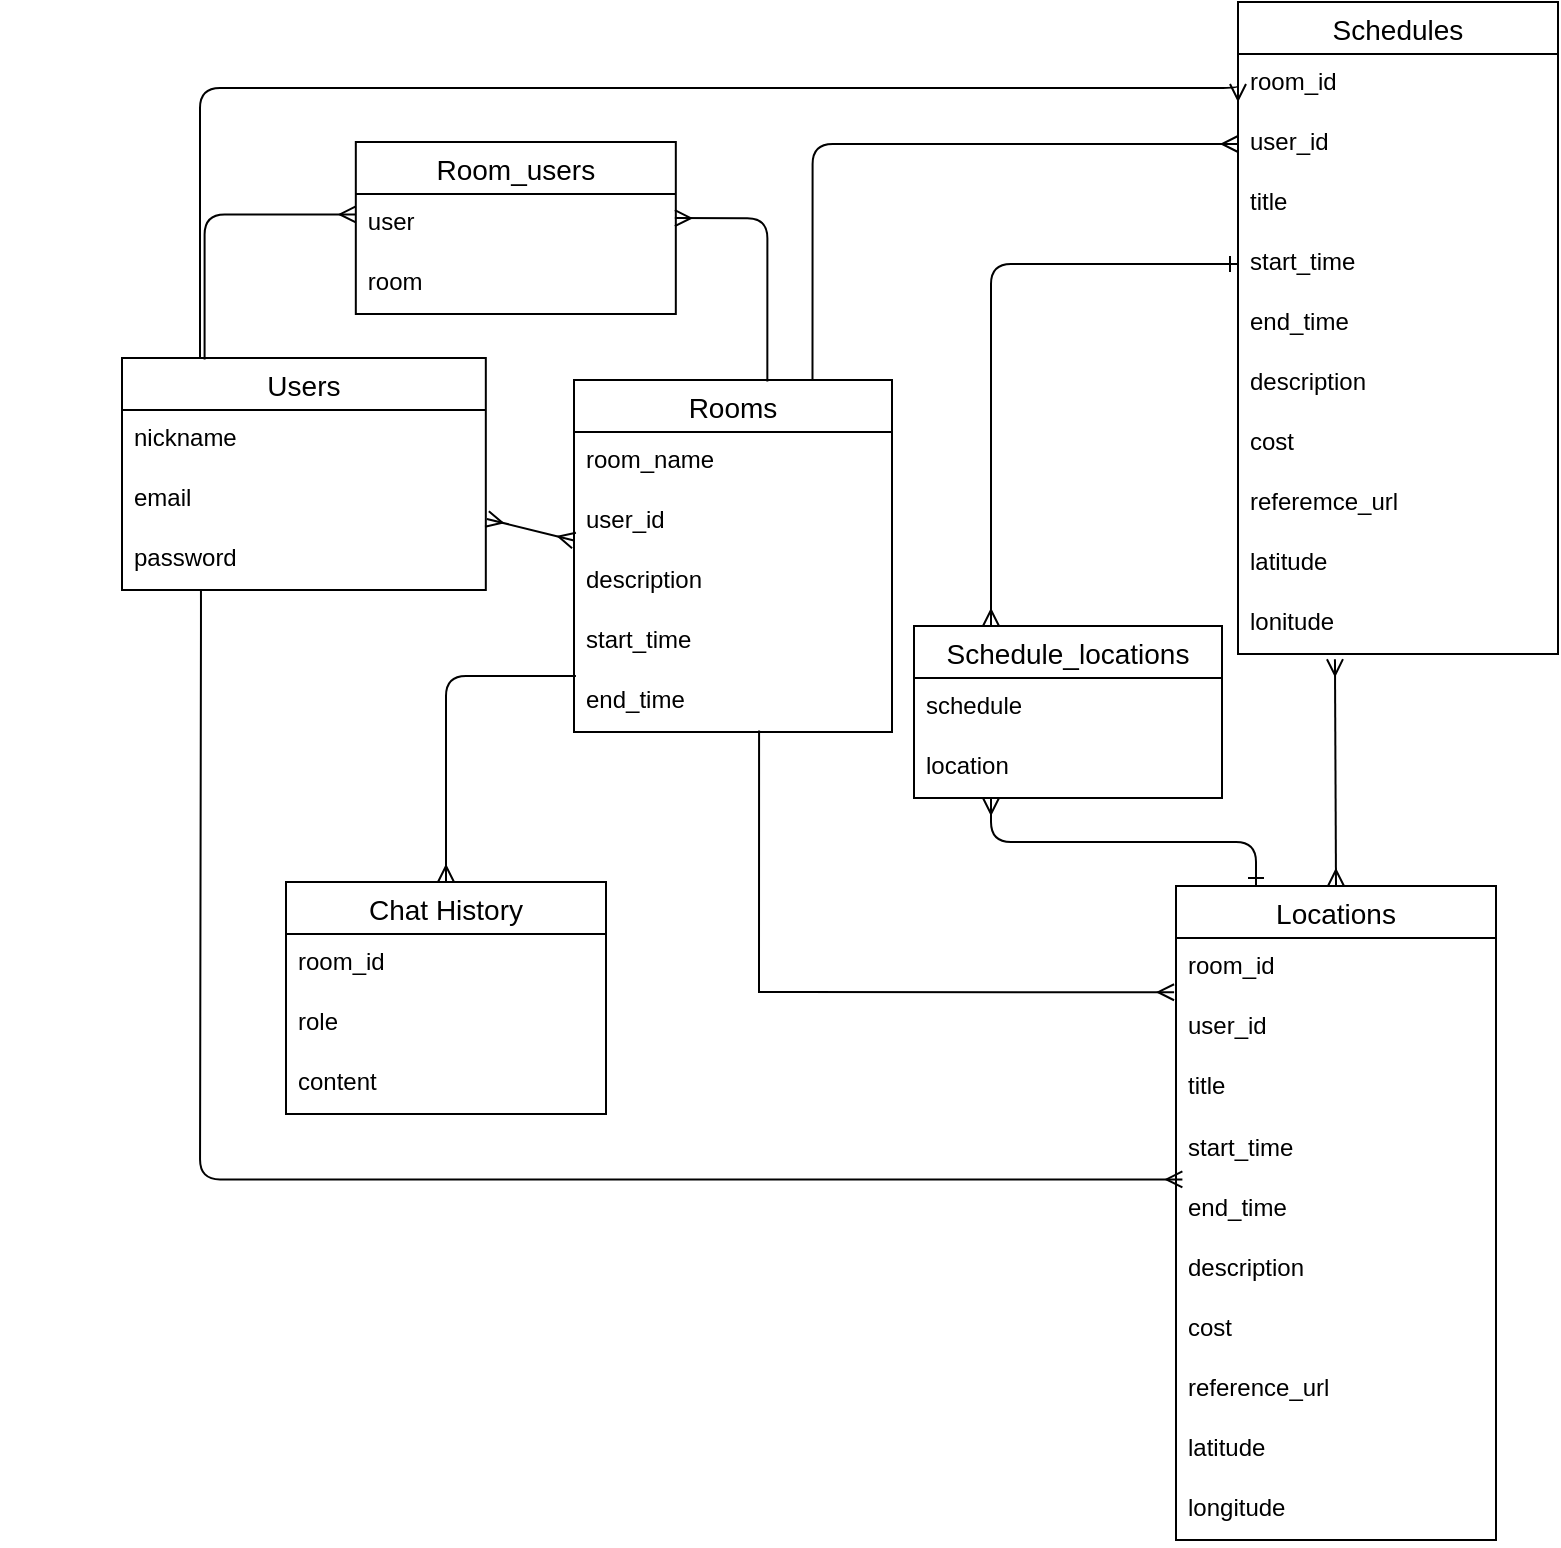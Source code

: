 <mxfile>
    <diagram id="gxglqSdYNfnd_qZukh7_" name="ページ1">
        <mxGraphModel dx="965" dy="1073" grid="0" gridSize="11" guides="0" tooltips="1" connect="1" arrows="1" fold="1" page="1" pageScale="1" pageWidth="1169" pageHeight="827" background="none" math="0" shadow="0">
            <root>
                <mxCell id="0"/>
                <mxCell id="1" parent="0"/>
                <mxCell id="137" style="edgeStyle=orthogonalEdgeStyle;html=1;exitX=0.25;exitY=0;exitDx=0;exitDy=0;entryX=0;entryY=0.5;entryDx=0;entryDy=0;endArrow=ERmany;endFill=0;" parent="1" source="16" target="26" edge="1">
                    <mxGeometry relative="1" as="geometry">
                        <Array as="points">
                            <mxPoint x="183" y="212"/>
                            <mxPoint x="183" y="60"/>
                        </Array>
                    </mxGeometry>
                </mxCell>
                <mxCell id="16" value="Users" style="swimlane;fontStyle=0;childLayout=stackLayout;horizontal=1;startSize=26;horizontalStack=0;resizeParent=1;resizeParentMax=0;resizeLast=0;collapsible=1;marginBottom=0;align=center;fontSize=14;" parent="1" vertex="1">
                    <mxGeometry x="144" y="195" width="181.91" height="116" as="geometry"/>
                </mxCell>
                <mxCell id="17" value="nickname&#10;" style="text;strokeColor=none;fillColor=none;spacingLeft=4;spacingRight=4;overflow=hidden;rotatable=0;points=[[0,0.5],[1,0.5]];portConstraint=eastwest;fontSize=12;" parent="16" vertex="1">
                    <mxGeometry y="26" width="181.91" height="30" as="geometry"/>
                </mxCell>
                <mxCell id="18" value="email" style="text;strokeColor=none;fillColor=none;spacingLeft=4;spacingRight=4;overflow=hidden;rotatable=0;points=[[0,0.5],[1,0.5]];portConstraint=eastwest;fontSize=12;" parent="16" vertex="1">
                    <mxGeometry y="56" width="181.91" height="30" as="geometry"/>
                </mxCell>
                <mxCell id="19" value="password" style="text;strokeColor=none;fillColor=none;spacingLeft=4;spacingRight=4;overflow=hidden;rotatable=0;points=[[0,0.5],[1,0.5]];portConstraint=eastwest;fontSize=12;" parent="16" vertex="1">
                    <mxGeometry y="86" width="181.91" height="30" as="geometry"/>
                </mxCell>
                <mxCell id="146" style="edgeStyle=orthogonalEdgeStyle;html=1;exitX=0.75;exitY=0;exitDx=0;exitDy=0;endArrow=ERmany;endFill=0;" parent="1" source="21" target="135" edge="1">
                    <mxGeometry relative="1" as="geometry"/>
                </mxCell>
                <mxCell id="21" value="Rooms" style="swimlane;fontStyle=0;childLayout=stackLayout;horizontal=1;startSize=26;horizontalStack=0;resizeParent=1;resizeParentMax=0;resizeLast=0;collapsible=1;marginBottom=0;align=center;fontSize=14;" parent="1" vertex="1">
                    <mxGeometry x="370" y="206" width="159" height="176" as="geometry"/>
                </mxCell>
                <mxCell id="22" value="room_name" style="text;strokeColor=none;fillColor=none;spacingLeft=4;spacingRight=4;overflow=hidden;rotatable=0;points=[[0,0.5],[1,0.5]];portConstraint=eastwest;fontSize=12;" parent="21" vertex="1">
                    <mxGeometry y="26" width="159" height="30" as="geometry"/>
                </mxCell>
                <mxCell id="23" value="user_id" style="text;strokeColor=none;fillColor=none;spacingLeft=4;spacingRight=4;overflow=hidden;rotatable=0;points=[[0,0.5],[1,0.5]];portConstraint=eastwest;fontSize=12;" parent="21" vertex="1">
                    <mxGeometry y="56" width="159" height="30" as="geometry"/>
                </mxCell>
                <mxCell id="24" value="description" style="text;strokeColor=none;fillColor=none;spacingLeft=4;spacingRight=4;overflow=hidden;rotatable=0;points=[[0,0.5],[1,0.5]];portConstraint=eastwest;fontSize=12;" parent="21" vertex="1">
                    <mxGeometry y="86" width="159" height="30" as="geometry"/>
                </mxCell>
                <mxCell id="127" value="start_time" style="text;strokeColor=none;fillColor=none;spacingLeft=4;spacingRight=4;overflow=hidden;rotatable=0;points=[[0,0.5],[1,0.5]];portConstraint=eastwest;fontSize=12;" parent="21" vertex="1">
                    <mxGeometry y="116" width="159" height="30" as="geometry"/>
                </mxCell>
                <mxCell id="128" value="end_time" style="text;strokeColor=none;fillColor=none;spacingLeft=4;spacingRight=4;overflow=hidden;rotatable=0;points=[[0,0.5],[1,0.5]];portConstraint=eastwest;fontSize=12;" parent="21" vertex="1">
                    <mxGeometry y="146" width="159" height="30" as="geometry"/>
                </mxCell>
                <mxCell id="102" style="edgeStyle=none;html=1;entryX=0.5;entryY=0;entryDx=0;entryDy=0;endArrow=ERmany;endFill=0;strokeColor=none;startArrow=ERmany;startFill=0;" parent="1" source="25" target="33" edge="1">
                    <mxGeometry relative="1" as="geometry"/>
                </mxCell>
                <mxCell id="25" value="Schedules" style="swimlane;fontStyle=0;childLayout=stackLayout;horizontal=1;startSize=26;horizontalStack=0;resizeParent=1;resizeParentMax=0;resizeLast=0;collapsible=1;marginBottom=0;align=center;fontSize=14;" parent="1" vertex="1">
                    <mxGeometry x="702" y="17" width="160" height="326" as="geometry"/>
                </mxCell>
                <mxCell id="26" value="room_id" style="text;strokeColor=none;fillColor=none;spacingLeft=4;spacingRight=4;overflow=hidden;rotatable=0;points=[[0,0.5],[1,0.5]];portConstraint=eastwest;fontSize=12;" parent="25" vertex="1">
                    <mxGeometry y="26" width="160" height="30" as="geometry"/>
                </mxCell>
                <mxCell id="135" value="user_id" style="text;strokeColor=none;fillColor=none;spacingLeft=4;spacingRight=4;overflow=hidden;rotatable=0;points=[[0,0.5],[1,0.5]];portConstraint=eastwest;fontSize=12;" parent="25" vertex="1">
                    <mxGeometry y="56" width="160" height="30" as="geometry"/>
                </mxCell>
                <mxCell id="27" value="title" style="text;strokeColor=none;fillColor=none;spacingLeft=4;spacingRight=4;overflow=hidden;rotatable=0;points=[[0,0.5],[1,0.5]];portConstraint=eastwest;fontSize=12;" parent="25" vertex="1">
                    <mxGeometry y="86" width="160" height="30" as="geometry"/>
                </mxCell>
                <mxCell id="32" value="start_time" style="text;strokeColor=none;fillColor=none;spacingLeft=4;spacingRight=4;overflow=hidden;rotatable=0;points=[[0,0.5],[1,0.5]];portConstraint=eastwest;fontSize=12;" parent="25" vertex="1">
                    <mxGeometry y="116" width="160" height="30" as="geometry"/>
                </mxCell>
                <mxCell id="30" value="end_time" style="text;strokeColor=none;fillColor=none;spacingLeft=4;spacingRight=4;overflow=hidden;rotatable=0;points=[[0,0.5],[1,0.5]];portConstraint=eastwest;fontSize=12;" parent="25" vertex="1">
                    <mxGeometry y="146" width="160" height="30" as="geometry"/>
                </mxCell>
                <mxCell id="28" value="description" style="text;strokeColor=none;fillColor=none;spacingLeft=4;spacingRight=4;overflow=hidden;rotatable=0;points=[[0,0.5],[1,0.5]];portConstraint=eastwest;fontSize=12;" parent="25" vertex="1">
                    <mxGeometry y="176" width="160" height="30" as="geometry"/>
                </mxCell>
                <mxCell id="131" value="cost" style="text;strokeColor=none;fillColor=none;spacingLeft=4;spacingRight=4;overflow=hidden;rotatable=0;points=[[0,0.5],[1,0.5]];portConstraint=eastwest;fontSize=12;" parent="25" vertex="1">
                    <mxGeometry y="206" width="160" height="30" as="geometry"/>
                </mxCell>
                <mxCell id="143" value="referemce_url" style="text;strokeColor=none;fillColor=none;spacingLeft=4;spacingRight=4;overflow=hidden;rotatable=0;points=[[0,0.5],[1,0.5]];portConstraint=eastwest;fontSize=12;" parent="25" vertex="1">
                    <mxGeometry y="236" width="160" height="30" as="geometry"/>
                </mxCell>
                <mxCell id="132" value="latitude" style="text;strokeColor=none;fillColor=none;spacingLeft=4;spacingRight=4;overflow=hidden;rotatable=0;points=[[0,0.5],[1,0.5]];portConstraint=eastwest;fontSize=12;" parent="25" vertex="1">
                    <mxGeometry y="266" width="160" height="30" as="geometry"/>
                </mxCell>
                <mxCell id="133" value="lonitude" style="text;strokeColor=none;fillColor=none;spacingLeft=4;spacingRight=4;overflow=hidden;rotatable=0;points=[[0,0.5],[1,0.5]];portConstraint=eastwest;fontSize=12;" parent="25" vertex="1">
                    <mxGeometry y="296" width="160" height="30" as="geometry"/>
                </mxCell>
                <mxCell id="33" value="Locations" style="swimlane;fontStyle=0;childLayout=stackLayout;horizontal=1;startSize=26;horizontalStack=0;resizeParent=1;resizeParentMax=0;resizeLast=0;collapsible=1;marginBottom=0;align=center;fontSize=14;" parent="1" vertex="1">
                    <mxGeometry x="671" y="459" width="160" height="327" as="geometry"/>
                </mxCell>
                <mxCell id="34" value="room_id" style="text;strokeColor=none;fillColor=none;spacingLeft=4;spacingRight=4;overflow=hidden;rotatable=0;points=[[0,0.5],[1,0.5]];portConstraint=eastwest;fontSize=12;" parent="33" vertex="1">
                    <mxGeometry y="26" width="160" height="30" as="geometry"/>
                </mxCell>
                <mxCell id="139" value="user_id" style="text;strokeColor=none;fillColor=none;spacingLeft=4;spacingRight=4;overflow=hidden;rotatable=0;points=[[0,0.5],[1,0.5]];portConstraint=eastwest;fontSize=12;" parent="33" vertex="1">
                    <mxGeometry y="56" width="160" height="30" as="geometry"/>
                </mxCell>
                <mxCell id="35" value="title" style="text;strokeColor=none;fillColor=none;spacingLeft=4;spacingRight=4;overflow=hidden;rotatable=0;points=[[0,0.5],[1,0.5]];portConstraint=eastwest;fontSize=12;" parent="33" vertex="1">
                    <mxGeometry y="86" width="160" height="31" as="geometry"/>
                </mxCell>
                <mxCell id="140" value="start_time" style="text;strokeColor=none;fillColor=none;spacingLeft=4;spacingRight=4;overflow=hidden;rotatable=0;points=[[0,0.5],[1,0.5]];portConstraint=eastwest;fontSize=12;" parent="33" vertex="1">
                    <mxGeometry y="117" width="160" height="30" as="geometry"/>
                </mxCell>
                <mxCell id="141" value="end_time" style="text;strokeColor=none;fillColor=none;spacingLeft=4;spacingRight=4;overflow=hidden;rotatable=0;points=[[0,0.5],[1,0.5]];portConstraint=eastwest;fontSize=12;" parent="33" vertex="1">
                    <mxGeometry y="147" width="160" height="30" as="geometry"/>
                </mxCell>
                <mxCell id="36" value="description" style="text;strokeColor=none;fillColor=none;spacingLeft=4;spacingRight=4;overflow=hidden;rotatable=0;points=[[0,0.5],[1,0.5]];portConstraint=eastwest;fontSize=12;" parent="33" vertex="1">
                    <mxGeometry y="177" width="160" height="30" as="geometry"/>
                </mxCell>
                <mxCell id="142" value="cost" style="text;strokeColor=none;fillColor=none;spacingLeft=4;spacingRight=4;overflow=hidden;rotatable=0;points=[[0,0.5],[1,0.5]];portConstraint=eastwest;fontSize=12;" parent="33" vertex="1">
                    <mxGeometry y="207" width="160" height="30" as="geometry"/>
                </mxCell>
                <mxCell id="145" value="reference_url" style="text;strokeColor=none;fillColor=none;spacingLeft=4;spacingRight=4;overflow=hidden;rotatable=0;points=[[0,0.5],[1,0.5]];portConstraint=eastwest;fontSize=12;" parent="33" vertex="1">
                    <mxGeometry y="237" width="160" height="30" as="geometry"/>
                </mxCell>
                <mxCell id="78" value="latitude" style="text;strokeColor=none;fillColor=none;spacingLeft=4;spacingRight=4;overflow=hidden;rotatable=0;points=[[0,0.5],[1,0.5]];portConstraint=eastwest;fontSize=12;" parent="33" vertex="1">
                    <mxGeometry y="267" width="160" height="30" as="geometry"/>
                </mxCell>
                <mxCell id="79" value="longitude" style="text;strokeColor=none;fillColor=none;spacingLeft=4;spacingRight=4;overflow=hidden;rotatable=0;points=[[0,0.5],[1,0.5]];portConstraint=eastwest;fontSize=12;" parent="33" vertex="1">
                    <mxGeometry y="297" width="160" height="30" as="geometry"/>
                </mxCell>
                <mxCell id="64" value="" style="edgeStyle=orthogonalEdgeStyle;fontSize=12;html=1;endArrow=ERone;entryX=-0.007;entryY=0.787;entryDx=0;entryDy=0;entryPerimeter=0;endFill=0;strokeColor=none;" parent="1" target="26" edge="1">
                    <mxGeometry width="100" height="100" relative="1" as="geometry">
                        <mxPoint x="505" y="180" as="sourcePoint"/>
                        <mxPoint x="643.91" y="178" as="targetPoint"/>
                        <Array as="points">
                            <mxPoint x="530" y="130"/>
                            <mxPoint x="616" y="130"/>
                            <mxPoint x="616" y="67"/>
                        </Array>
                    </mxGeometry>
                </mxCell>
                <mxCell id="92" value="Room_users" style="swimlane;fontStyle=0;childLayout=stackLayout;horizontal=1;startSize=26;horizontalStack=0;resizeParent=1;resizeParentMax=0;resizeLast=0;collapsible=1;marginBottom=0;align=center;fontSize=14;" parent="1" vertex="1">
                    <mxGeometry x="260.91" y="87" width="160" height="86" as="geometry"/>
                </mxCell>
                <mxCell id="93" value="user" style="text;strokeColor=none;fillColor=none;spacingLeft=4;spacingRight=4;overflow=hidden;rotatable=0;points=[[0,0.5],[1,0.5]];portConstraint=eastwest;fontSize=12;" parent="92" vertex="1">
                    <mxGeometry y="26" width="160" height="30" as="geometry"/>
                </mxCell>
                <mxCell id="94" value="room" style="text;strokeColor=none;fillColor=none;spacingLeft=4;spacingRight=4;overflow=hidden;rotatable=0;points=[[0,0.5],[1,0.5]];portConstraint=eastwest;fontSize=12;" parent="92" vertex="1">
                    <mxGeometry y="56" width="160" height="30" as="geometry"/>
                </mxCell>
                <mxCell id="96" value="" style="fontSize=12;html=1;endArrow=ERmany;startArrow=ERmany;exitX=1.003;exitY=0.816;exitDx=0;exitDy=0;exitPerimeter=0;entryX=0;entryY=0.807;entryDx=0;entryDy=0;entryPerimeter=0;" parent="1" source="18" target="23" edge="1">
                    <mxGeometry width="100" height="100" relative="1" as="geometry">
                        <mxPoint x="335.91" y="417" as="sourcePoint"/>
                        <mxPoint x="435.91" y="317" as="targetPoint"/>
                    </mxGeometry>
                </mxCell>
                <mxCell id="98" value="" style="edgeStyle=orthogonalEdgeStyle;fontSize=12;html=1;endArrow=ERmany;entryX=0;entryY=0.34;entryDx=0;entryDy=0;entryPerimeter=0;exitX=0.227;exitY=0.006;exitDx=0;exitDy=0;exitPerimeter=0;" parent="1" source="16" target="93" edge="1">
                    <mxGeometry width="100" height="100" relative="1" as="geometry">
                        <mxPoint x="207.91" y="196" as="sourcePoint"/>
                        <mxPoint x="276.91" y="94" as="targetPoint"/>
                    </mxGeometry>
                </mxCell>
                <mxCell id="100" value="" style="edgeStyle=orthogonalEdgeStyle;fontSize=12;html=1;endArrow=ERmany;entryX=0.997;entryY=0.402;entryDx=0;entryDy=0;entryPerimeter=0;exitX=0.608;exitY=0.004;exitDx=0;exitDy=0;exitPerimeter=0;" parent="1" source="21" target="93" edge="1">
                    <mxGeometry width="100" height="100" relative="1" as="geometry">
                        <mxPoint x="558.91" y="98" as="sourcePoint"/>
                        <mxPoint x="458.91" y="198" as="targetPoint"/>
                    </mxGeometry>
                </mxCell>
                <mxCell id="116" style="edgeStyle=orthogonalEdgeStyle;html=1;exitX=0.25;exitY=0;exitDx=0;exitDy=0;entryX=0;entryY=0.5;entryDx=0;entryDy=0;startArrow=ERmany;startFill=0;endArrow=ERone;endFill=0;" parent="1" source="109" target="32" edge="1">
                    <mxGeometry relative="1" as="geometry"/>
                </mxCell>
                <mxCell id="117" style="edgeStyle=orthogonalEdgeStyle;html=1;exitX=0.25;exitY=1;exitDx=0;exitDy=0;entryX=0.25;entryY=0;entryDx=0;entryDy=0;startArrow=ERmany;startFill=0;endArrow=ERone;endFill=0;" parent="1" source="109" target="33" edge="1">
                    <mxGeometry relative="1" as="geometry"/>
                </mxCell>
                <mxCell id="109" value="Schedule_locations" style="swimlane;fontStyle=0;childLayout=stackLayout;horizontal=1;startSize=26;horizontalStack=0;resizeParent=1;resizeParentMax=0;resizeLast=0;collapsible=1;marginBottom=0;align=center;fontSize=14;" parent="1" vertex="1">
                    <mxGeometry x="540" y="329" width="154" height="86" as="geometry"/>
                </mxCell>
                <mxCell id="110" value="schedule" style="text;strokeColor=none;fillColor=none;spacingLeft=4;spacingRight=4;overflow=hidden;rotatable=0;points=[[0,0.5],[1,0.5]];portConstraint=eastwest;fontSize=12;" parent="109" vertex="1">
                    <mxGeometry y="26" width="154" height="30" as="geometry"/>
                </mxCell>
                <mxCell id="111" value="location" style="text;strokeColor=none;fillColor=none;spacingLeft=4;spacingRight=4;overflow=hidden;rotatable=0;points=[[0,0.5],[1,0.5]];portConstraint=eastwest;fontSize=12;" parent="109" vertex="1">
                    <mxGeometry y="56" width="154" height="30" as="geometry"/>
                </mxCell>
                <mxCell id="113" value="" style="fontSize=12;html=1;endArrow=ERmany;startArrow=ERmany;exitX=0.5;exitY=0;exitDx=0;exitDy=0;entryX=0.303;entryY=1.087;entryDx=0;entryDy=0;entryPerimeter=0;" parent="1" source="33" target="133" edge="1">
                    <mxGeometry width="100" height="100" relative="1" as="geometry">
                        <mxPoint x="847" y="685" as="sourcePoint"/>
                        <mxPoint x="745" y="314" as="targetPoint"/>
                    </mxGeometry>
                </mxCell>
                <mxCell id="120" value="" style="endArrow=ERmany;html=1;rounded=0;edgeStyle=orthogonalEdgeStyle;endFill=0;entryX=-0.006;entryY=0.904;entryDx=0;entryDy=0;entryPerimeter=0;exitX=0.582;exitY=0.977;exitDx=0;exitDy=0;exitPerimeter=0;" parent="1" source="128" target="34" edge="1">
                    <mxGeometry relative="1" as="geometry">
                        <mxPoint x="463" y="387" as="sourcePoint"/>
                        <mxPoint x="644" y="469" as="targetPoint"/>
                        <Array as="points">
                            <mxPoint x="463" y="512"/>
                            <mxPoint x="481" y="512"/>
                        </Array>
                    </mxGeometry>
                </mxCell>
                <mxCell id="138" style="edgeStyle=orthogonalEdgeStyle;html=1;endArrow=ERmany;endFill=0;entryX=0.02;entryY=-0.01;entryDx=0;entryDy=0;entryPerimeter=0;exitX=0.217;exitY=1.001;exitDx=0;exitDy=0;exitPerimeter=0;" parent="1" source="19" target="141" edge="1">
                    <mxGeometry relative="1" as="geometry">
                        <mxPoint x="182" y="321" as="sourcePoint"/>
                        <mxPoint x="666" y="606" as="targetPoint"/>
                        <Array as="points">
                            <mxPoint x="184" y="321"/>
                            <mxPoint x="183" y="321"/>
                            <mxPoint x="183" y="606"/>
                        </Array>
                    </mxGeometry>
                </mxCell>
                <mxCell id="147" value="Chat History" style="swimlane;fontStyle=0;childLayout=stackLayout;horizontal=1;startSize=26;horizontalStack=0;resizeParent=1;resizeParentMax=0;resizeLast=0;collapsible=1;marginBottom=0;align=center;fontSize=14;" vertex="1" parent="1">
                    <mxGeometry x="226" y="457" width="160" height="116" as="geometry"/>
                </mxCell>
                <mxCell id="148" value="room_id " style="text;strokeColor=none;fillColor=none;spacingLeft=4;spacingRight=4;overflow=hidden;rotatable=0;points=[[0,0.5],[1,0.5]];portConstraint=eastwest;fontSize=12;" vertex="1" parent="147">
                    <mxGeometry y="26" width="160" height="30" as="geometry"/>
                </mxCell>
                <mxCell id="149" value="role" style="text;strokeColor=none;fillColor=none;spacingLeft=4;spacingRight=4;overflow=hidden;rotatable=0;points=[[0,0.5],[1,0.5]];portConstraint=eastwest;fontSize=12;" vertex="1" parent="147">
                    <mxGeometry y="56" width="160" height="30" as="geometry"/>
                </mxCell>
                <mxCell id="150" value="content" style="text;strokeColor=none;fillColor=none;spacingLeft=4;spacingRight=4;overflow=hidden;rotatable=0;points=[[0,0.5],[1,0.5]];portConstraint=eastwest;fontSize=12;" vertex="1" parent="147">
                    <mxGeometry y="86" width="160" height="30" as="geometry"/>
                </mxCell>
                <mxCell id="151" value="" style="edgeStyle=entityRelationEdgeStyle;fontSize=12;html=1;endArrow=ERmany;strokeColor=none;" edge="1" parent="1">
                    <mxGeometry width="100" height="100" relative="1" as="geometry">
                        <mxPoint x="270" y="359" as="sourcePoint"/>
                        <mxPoint x="120" y="654" as="targetPoint"/>
                    </mxGeometry>
                </mxCell>
                <mxCell id="153" value="" style="edgeStyle=orthogonalEdgeStyle;fontSize=12;html=1;endArrow=ERmany;exitX=0.006;exitY=0.067;exitDx=0;exitDy=0;exitPerimeter=0;" edge="1" parent="1" source="128" target="147">
                    <mxGeometry width="100" height="100" relative="1" as="geometry">
                        <mxPoint x="248" y="352" as="sourcePoint"/>
                        <mxPoint x="170" y="496" as="targetPoint"/>
                    </mxGeometry>
                </mxCell>
            </root>
        </mxGraphModel>
    </diagram>
</mxfile>